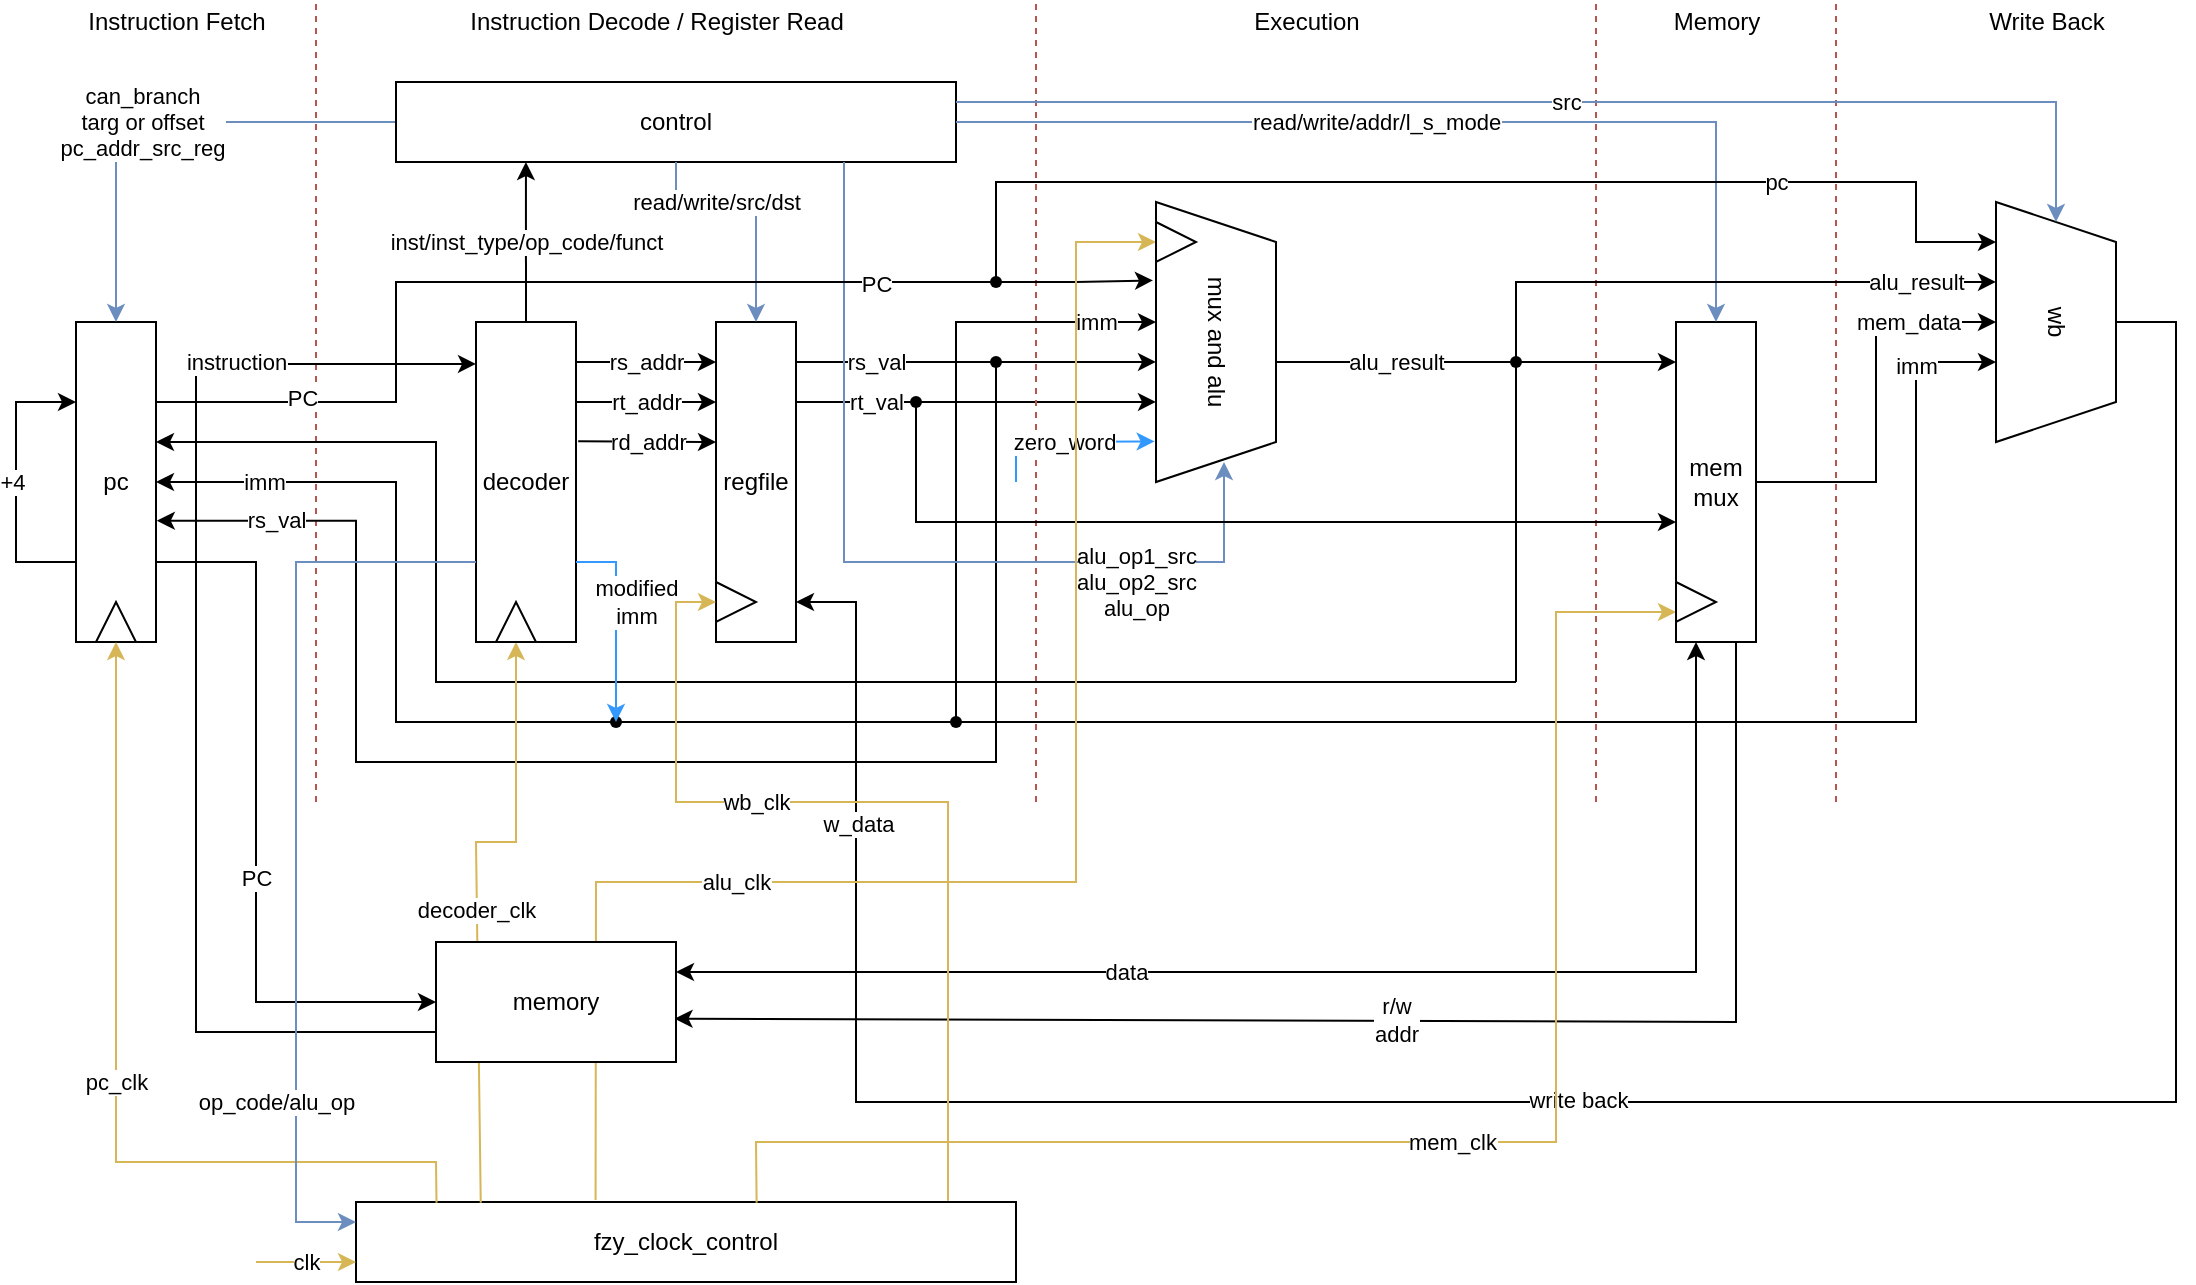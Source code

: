 <mxfile version="20.8.21" type="device"><diagram id="kXGXtVitnuVFbZN-tH9j" name="Page-1"><mxGraphModel dx="1281" dy="787" grid="1" gridSize="10" guides="1" tooltips="1" connect="1" arrows="1" fold="1" page="1" pageScale="1" pageWidth="1169" pageHeight="827" math="0" shadow="0"><root><mxCell id="0"/><mxCell id="1" parent="0"/><mxCell id="jANy_Va856jDarxAY1Pt-2" value="pc" style="rounded=0;whiteSpace=wrap;html=1;" parent="1" vertex="1"><mxGeometry x="40" y="200" width="40" height="160" as="geometry"/></mxCell><mxCell id="jANy_Va856jDarxAY1Pt-3" value="" style="endArrow=none;dashed=1;html=1;rounded=0;fillColor=#f8cecc;strokeColor=#b85450;" parent="1" edge="1"><mxGeometry width="50" height="50" relative="1" as="geometry"><mxPoint x="160" y="440" as="sourcePoint"/><mxPoint x="160" y="40" as="targetPoint"/></mxGeometry></mxCell><mxCell id="jANy_Va856jDarxAY1Pt-5" value="Instruction Fetch" style="text;html=1;align=center;verticalAlign=middle;resizable=0;points=[];autosize=1;strokeColor=none;fillColor=none;" parent="1" vertex="1"><mxGeometry x="40" y="40" width="100" height="20" as="geometry"/></mxCell><mxCell id="jANy_Va856jDarxAY1Pt-14" value="" style="endArrow=classic;html=1;rounded=0;entryX=0;entryY=0.131;entryDx=0;entryDy=0;entryPerimeter=0;exitX=0;exitY=0.75;exitDx=0;exitDy=0;" parent="1" source="gxB29SNm3O5F-fSDnflQ-1" target="jANy_Va856jDarxAY1Pt-22" edge="1"><mxGeometry x="-0.707" y="-10" width="50" height="50" relative="1" as="geometry"><mxPoint x="100" y="560" as="sourcePoint"/><mxPoint x="240" y="221" as="targetPoint"/><mxPoint as="offset"/><Array as="points"><mxPoint x="100" y="555"/><mxPoint x="100" y="221"/></Array></mxGeometry></mxCell><mxCell id="1XjAwAx6Lb6TJiuvdnYb-11" value="instruction" style="edgeLabel;html=1;align=center;verticalAlign=middle;resizable=0;points=[];" parent="jANy_Va856jDarxAY1Pt-14" vertex="1" connectable="0"><mxGeometry x="0.534" y="3" relative="1" as="geometry"><mxPoint x="18" y="2" as="offset"/></mxGeometry></mxCell><mxCell id="jANy_Va856jDarxAY1Pt-19" value="can_branch&lt;br&gt;targ or offset&lt;br&gt;pc_addr_src_reg" style="edgeStyle=segmentEdgeStyle;endArrow=classic;html=1;rounded=0;exitX=0;exitY=0.5;exitDx=0;exitDy=0;entryX=0.5;entryY=0;entryDx=0;entryDy=0;fillColor=#dae8fc;strokeColor=#6c8ebf;" parent="1" source="jANy_Va856jDarxAY1Pt-23" target="jANy_Va856jDarxAY1Pt-2" edge="1"><mxGeometry x="0.072" width="50" height="50" relative="1" as="geometry"><mxPoint x="120" y="100" as="sourcePoint"/><mxPoint x="80" y="220" as="targetPoint"/><Array as="points"><mxPoint x="60" y="100"/></Array><mxPoint x="1" as="offset"/></mxGeometry></mxCell><mxCell id="jANy_Va856jDarxAY1Pt-20" value="PC" style="endArrow=classic;html=1;rounded=0;exitX=1;exitY=0.75;exitDx=0;exitDy=0;entryX=0;entryY=0.5;entryDx=0;entryDy=0;" parent="1" source="jANy_Va856jDarxAY1Pt-2" target="gxB29SNm3O5F-fSDnflQ-1" edge="1"><mxGeometry x="0.158" width="50" height="50" relative="1" as="geometry"><mxPoint x="110" y="360" as="sourcePoint"/><mxPoint x="130" y="550" as="targetPoint"/><mxPoint y="-1" as="offset"/><Array as="points"><mxPoint x="130" y="320"/><mxPoint x="130" y="540"/></Array></mxGeometry></mxCell><mxCell id="jANy_Va856jDarxAY1Pt-22" value="decoder" style="rounded=0;whiteSpace=wrap;html=1;" parent="1" vertex="1"><mxGeometry x="240" y="200" width="50" height="160" as="geometry"/></mxCell><mxCell id="jANy_Va856jDarxAY1Pt-23" value="control" style="rounded=0;whiteSpace=wrap;html=1;" parent="1" vertex="1"><mxGeometry x="200" y="80" width="280" height="40" as="geometry"/></mxCell><mxCell id="jANy_Va856jDarxAY1Pt-26" value="inst/inst_type/op_code/funct" style="endArrow=classic;html=1;rounded=0;exitX=0.5;exitY=0;exitDx=0;exitDy=0;entryX=0.232;entryY=1;entryDx=0;entryDy=0;entryPerimeter=0;" parent="1" source="jANy_Va856jDarxAY1Pt-22" target="jANy_Va856jDarxAY1Pt-23" edge="1"><mxGeometry width="50" height="50" relative="1" as="geometry"><mxPoint x="300" y="200" as="sourcePoint"/><mxPoint x="265" y="130" as="targetPoint"/><mxPoint as="offset"/></mxGeometry></mxCell><mxCell id="jANy_Va856jDarxAY1Pt-28" value="Instruction Decode / Register Read" style="text;html=1;align=center;verticalAlign=middle;resizable=0;points=[];autosize=1;strokeColor=none;fillColor=none;" parent="1" vertex="1"><mxGeometry x="230" y="40" width="200" height="20" as="geometry"/></mxCell><mxCell id="jANy_Va856jDarxAY1Pt-29" value="regfile" style="whiteSpace=wrap;html=1;" parent="1" vertex="1"><mxGeometry x="360" y="200" width="40" height="160" as="geometry"/></mxCell><mxCell id="jANy_Va856jDarxAY1Pt-30" value="rt_addr" style="endArrow=classic;html=1;rounded=0;exitX=1;exitY=0.25;exitDx=0;exitDy=0;entryX=0;entryY=0.25;entryDx=0;entryDy=0;" parent="1" source="jANy_Va856jDarxAY1Pt-22" target="jANy_Va856jDarxAY1Pt-29" edge="1"><mxGeometry width="50" height="50" relative="1" as="geometry"><mxPoint x="240" y="340" as="sourcePoint"/><mxPoint x="290" y="290" as="targetPoint"/></mxGeometry></mxCell><mxCell id="jANy_Va856jDarxAY1Pt-31" value="rs_addr" style="endArrow=classic;html=1;rounded=0;" parent="1" edge="1"><mxGeometry width="50" height="50" relative="1" as="geometry"><mxPoint x="290" y="220" as="sourcePoint"/><mxPoint x="360" y="220" as="targetPoint"/></mxGeometry></mxCell><mxCell id="jANy_Va856jDarxAY1Pt-36" value="imm" style="edgeStyle=elbowEdgeStyle;elbow=horizontal;endArrow=classic;html=1;rounded=0;entryX=1;entryY=0.5;entryDx=0;entryDy=0;" parent="1" target="jANy_Va856jDarxAY1Pt-2" edge="1"><mxGeometry x="0.684" width="50" height="50" relative="1" as="geometry"><mxPoint x="300" y="400" as="sourcePoint"/><mxPoint x="280" y="340" as="targetPoint"/><Array as="points"><mxPoint x="200" y="350"/></Array><mxPoint as="offset"/></mxGeometry></mxCell><mxCell id="jANy_Va856jDarxAY1Pt-41" value="rs_val" style="edgeStyle=elbowEdgeStyle;elbow=horizontal;endArrow=classic;html=1;rounded=0;entryX=0.571;entryY=1;entryDx=0;entryDy=0;entryPerimeter=0;" parent="1" target="Ykakdfic_UmWaNhS7Apf-10" edge="1"><mxGeometry x="-0.556" width="50" height="50" relative="1" as="geometry"><mxPoint x="400" y="220" as="sourcePoint"/><mxPoint x="560" y="220" as="targetPoint"/><mxPoint as="offset"/><Array as="points"><mxPoint x="550" y="220"/></Array></mxGeometry></mxCell><mxCell id="jANy_Va856jDarxAY1Pt-42" value="rt_val" style="edgeStyle=elbowEdgeStyle;elbow=horizontal;endArrow=classic;html=1;rounded=0;entryX=0.714;entryY=1;entryDx=0;entryDy=0;entryPerimeter=0;" parent="1" target="Ykakdfic_UmWaNhS7Apf-10" edge="1"><mxGeometry x="-0.556" width="50" height="50" relative="1" as="geometry"><mxPoint x="400" y="240" as="sourcePoint"/><mxPoint x="550" y="220" as="targetPoint"/><mxPoint as="offset"/><Array as="points"><mxPoint x="560" y="240"/><mxPoint x="540" y="240"/></Array></mxGeometry></mxCell><mxCell id="Ykakdfic_UmWaNhS7Apf-1" value="" style="endArrow=none;dashed=1;html=1;rounded=0;fillColor=#f8cecc;strokeColor=#b85450;" parent="1" edge="1"><mxGeometry width="50" height="50" relative="1" as="geometry"><mxPoint x="520" y="440" as="sourcePoint"/><mxPoint x="520" y="40" as="targetPoint"/></mxGeometry></mxCell><mxCell id="Ykakdfic_UmWaNhS7Apf-2" value="Execution" style="text;html=1;align=center;verticalAlign=middle;resizable=0;points=[];autosize=1;strokeColor=none;fillColor=none;" parent="1" vertex="1"><mxGeometry x="620" y="40" width="70" height="20" as="geometry"/></mxCell><mxCell id="Ykakdfic_UmWaNhS7Apf-5" value="rs_val" style="edgeStyle=segmentEdgeStyle;endArrow=classic;html=1;rounded=0;entryX=1.01;entryY=0.621;entryDx=0;entryDy=0;entryPerimeter=0;" parent="1" target="jANy_Va856jDarxAY1Pt-2" edge="1"><mxGeometry x="0.839" width="50" height="50" relative="1" as="geometry"><mxPoint x="500" y="220" as="sourcePoint"/><mxPoint x="220" y="400" as="targetPoint"/><Array as="points"><mxPoint x="500" y="420"/><mxPoint x="180" y="420"/><mxPoint x="180" y="299"/></Array><mxPoint as="offset"/></mxGeometry></mxCell><mxCell id="Ykakdfic_UmWaNhS7Apf-10" value="mux and alu" style="shape=trapezoid;perimeter=trapezoidPerimeter;whiteSpace=wrap;html=1;fixedSize=1;rotation=90;" parent="1" vertex="1"><mxGeometry x="540" y="180" width="140" height="60" as="geometry"/></mxCell><mxCell id="Ykakdfic_UmWaNhS7Apf-12" value="imm" style="edgeStyle=elbowEdgeStyle;elbow=horizontal;endArrow=classic;html=1;rounded=0;entryX=0.429;entryY=1;entryDx=0;entryDy=0;entryPerimeter=0;" parent="1" target="Ykakdfic_UmWaNhS7Apf-10" edge="1"><mxGeometry x="0.875" width="50" height="50" relative="1" as="geometry"><mxPoint x="300" y="400" as="sourcePoint"/><mxPoint x="420" y="270" as="targetPoint"/><Array as="points"><mxPoint x="480" y="210"/><mxPoint x="480" y="300"/><mxPoint x="510" y="200"/><mxPoint x="500" y="340"/></Array><mxPoint as="offset"/></mxGeometry></mxCell><mxCell id="Ykakdfic_UmWaNhS7Apf-13" value="alu_op1_src&lt;br&gt;alu_op2_src&lt;br&gt;alu_op" style="edgeStyle=segmentEdgeStyle;endArrow=classic;html=1;rounded=0;fillColor=#dae8fc;strokeColor=#6c8ebf;" parent="1" edge="1"><mxGeometry x="0.573" y="-10" width="50" height="50" relative="1" as="geometry"><mxPoint x="424" y="120" as="sourcePoint"/><mxPoint x="614" y="270" as="targetPoint"/><Array as="points"><mxPoint x="424" y="320"/><mxPoint x="614" y="320"/></Array><mxPoint as="offset"/></mxGeometry></mxCell><mxCell id="Ykakdfic_UmWaNhS7Apf-37" value="alu_result" style="endArrow=none;html=1;rounded=0;" parent="1" edge="1"><mxGeometry x="-0.571" width="50" height="50" relative="1" as="geometry"><mxPoint x="640" y="220" as="sourcePoint"/><mxPoint x="760" y="380" as="targetPoint"/><Array as="points"><mxPoint x="760" y="220"/></Array><mxPoint as="offset"/></mxGeometry></mxCell><mxCell id="Ykakdfic_UmWaNhS7Apf-38" value="" style="edgeStyle=elbowEdgeStyle;elbow=horizontal;endArrow=classic;html=1;rounded=0;entryX=1;entryY=0.375;entryDx=0;entryDy=0;entryPerimeter=0;" parent="1" target="jANy_Va856jDarxAY1Pt-2" edge="1"><mxGeometry x="0.8" width="50" height="50" relative="1" as="geometry"><mxPoint x="760" y="380" as="sourcePoint"/><mxPoint x="130" y="260" as="targetPoint"/><Array as="points"><mxPoint x="220" y="320"/></Array><mxPoint as="offset"/></mxGeometry></mxCell><mxCell id="Ykakdfic_UmWaNhS7Apf-40" value="read/write/src/dst" style="edgeStyle=elbowEdgeStyle;elbow=vertical;endArrow=classic;html=1;rounded=0;exitX=0.5;exitY=1;exitDx=0;exitDy=0;entryX=0.5;entryY=0;entryDx=0;entryDy=0;fillColor=#dae8fc;strokeColor=#6c8ebf;" parent="1" source="jANy_Va856jDarxAY1Pt-23" target="jANy_Va856jDarxAY1Pt-29" edge="1"><mxGeometry x="-0.333" width="50" height="50" relative="1" as="geometry"><mxPoint x="330" y="190" as="sourcePoint"/><mxPoint x="380" y="140" as="targetPoint"/><Array as="points"><mxPoint x="340" y="140"/><mxPoint x="340" y="140"/><mxPoint x="350" y="140"/></Array><mxPoint as="offset"/></mxGeometry></mxCell><mxCell id="Ykakdfic_UmWaNhS7Apf-42" value="" style="endArrow=none;dashed=1;html=1;rounded=0;fillColor=#f8cecc;strokeColor=#b85450;" parent="1" edge="1"><mxGeometry width="50" height="50" relative="1" as="geometry"><mxPoint x="800" y="440" as="sourcePoint"/><mxPoint x="800" y="40" as="targetPoint"/></mxGeometry></mxCell><mxCell id="Ykakdfic_UmWaNhS7Apf-43" value="mem&lt;br&gt;mux" style="whiteSpace=wrap;html=1;" parent="1" vertex="1"><mxGeometry x="840" y="200" width="40" height="160" as="geometry"/></mxCell><mxCell id="Ykakdfic_UmWaNhS7Apf-44" value="read/write/addr/l_s_mode" style="edgeStyle=segmentEdgeStyle;endArrow=classic;html=1;rounded=0;exitX=1;exitY=0.5;exitDx=0;exitDy=0;fillColor=#dae8fc;strokeColor=#6c8ebf;" parent="1" source="jANy_Va856jDarxAY1Pt-23" edge="1"><mxGeometry x="-0.125" width="50" height="50" relative="1" as="geometry"><mxPoint x="590" y="90" as="sourcePoint"/><mxPoint x="860" y="200" as="targetPoint"/><Array as="points"><mxPoint x="860" y="100"/><mxPoint x="860" y="200"/></Array><mxPoint as="offset"/></mxGeometry></mxCell><mxCell id="Ykakdfic_UmWaNhS7Apf-45" value="" style="edgeStyle=segmentEdgeStyle;endArrow=classic;html=1;rounded=0;entryX=0;entryY=0.625;entryDx=0;entryDy=0;entryPerimeter=0;" parent="1" target="Ykakdfic_UmWaNhS7Apf-43" edge="1"><mxGeometry width="50" height="50" relative="1" as="geometry"><mxPoint x="460" y="240" as="sourcePoint"/><mxPoint x="830" y="300" as="targetPoint"/><Array as="points"><mxPoint x="460" y="300"/></Array></mxGeometry></mxCell><mxCell id="Ykakdfic_UmWaNhS7Apf-46" value="" style="endArrow=classic;html=1;rounded=0;entryX=0;entryY=0.125;entryDx=0;entryDy=0;entryPerimeter=0;" parent="1" target="Ykakdfic_UmWaNhS7Apf-43" edge="1"><mxGeometry width="50" height="50" relative="1" as="geometry"><mxPoint x="740" y="220" as="sourcePoint"/><mxPoint x="750" y="220" as="targetPoint"/></mxGeometry></mxCell><mxCell id="Ykakdfic_UmWaNhS7Apf-50" value="r/w&lt;br&gt;addr" style="endArrow=classic;html=1;rounded=0;exitX=0.75;exitY=1;exitDx=0;exitDy=0;entryX=0.994;entryY=0.639;entryDx=0;entryDy=0;entryPerimeter=0;" parent="1" target="gxB29SNm3O5F-fSDnflQ-1" edge="1"><mxGeometry width="50" height="50" relative="1" as="geometry"><mxPoint x="870" y="360" as="sourcePoint"/><mxPoint x="870" y="550" as="targetPoint"/><mxPoint as="offset"/><Array as="points"><mxPoint x="870" y="550"/></Array></mxGeometry></mxCell><mxCell id="Ykakdfic_UmWaNhS7Apf-52" value="data" style="endArrow=classic;startArrow=classic;html=1;rounded=0;exitX=1;exitY=0.25;exitDx=0;exitDy=0;" parent="1" source="gxB29SNm3O5F-fSDnflQ-1" edge="1"><mxGeometry x="-0.333" width="50" height="50" relative="1" as="geometry"><mxPoint x="850" y="480" as="sourcePoint"/><mxPoint x="850" y="360" as="targetPoint"/><mxPoint as="offset"/><Array as="points"><mxPoint x="850" y="525"/></Array></mxGeometry></mxCell><mxCell id="Ykakdfic_UmWaNhS7Apf-53" value="Memory" style="text;html=1;align=center;verticalAlign=middle;resizable=0;points=[];autosize=1;strokeColor=none;fillColor=none;" parent="1" vertex="1"><mxGeometry x="830" y="40" width="60" height="20" as="geometry"/></mxCell><mxCell id="Ykakdfic_UmWaNhS7Apf-54" value="" style="endArrow=none;dashed=1;html=1;rounded=0;fillColor=#f8cecc;strokeColor=#b85450;" parent="1" edge="1"><mxGeometry width="50" height="50" relative="1" as="geometry"><mxPoint x="920" y="440" as="sourcePoint"/><mxPoint x="920" y="40" as="targetPoint"/></mxGeometry></mxCell><mxCell id="Ykakdfic_UmWaNhS7Apf-55" value="rd_addr" style="endArrow=classic;html=1;rounded=0;exitX=1.022;exitY=0.373;exitDx=0;exitDy=0;entryX=0;entryY=0.25;entryDx=0;entryDy=0;exitPerimeter=0;" parent="1" source="jANy_Va856jDarxAY1Pt-22" edge="1"><mxGeometry width="50" height="50" relative="1" as="geometry"><mxPoint x="280" y="260" as="sourcePoint"/><mxPoint x="360" y="260" as="targetPoint"/></mxGeometry></mxCell><mxCell id="Ykakdfic_UmWaNhS7Apf-56" value="Write Back" style="text;html=1;align=center;verticalAlign=middle;resizable=0;points=[];autosize=1;strokeColor=none;fillColor=none;" parent="1" vertex="1"><mxGeometry x="990" y="40" width="70" height="20" as="geometry"/></mxCell><mxCell id="Ykakdfic_UmWaNhS7Apf-58" value="wb" style="shape=trapezoid;perimeter=trapezoidPerimeter;whiteSpace=wrap;html=1;fixedSize=1;rotation=90;" parent="1" vertex="1"><mxGeometry x="970" y="170" width="120" height="60" as="geometry"/></mxCell><mxCell id="Ykakdfic_UmWaNhS7Apf-64" value="pc" style="edgeStyle=segmentEdgeStyle;endArrow=classic;html=1;rounded=0;entryX=0.167;entryY=1;entryDx=0;entryDy=0;entryPerimeter=0;" parent="1" target="Ykakdfic_UmWaNhS7Apf-58" edge="1"><mxGeometry x="0.517" width="50" height="50" relative="1" as="geometry"><mxPoint x="500" y="180" as="sourcePoint"/><mxPoint x="960" y="170" as="targetPoint"/><Array as="points"><mxPoint x="500" y="130"/><mxPoint x="960" y="130"/><mxPoint x="960" y="160"/></Array><mxPoint as="offset"/></mxGeometry></mxCell><mxCell id="Ykakdfic_UmWaNhS7Apf-83" value="src" style="endArrow=classic;html=1;rounded=0;exitX=1;exitY=0.25;exitDx=0;exitDy=0;entryX=0;entryY=0.5;entryDx=0;entryDy=0;fillColor=#dae8fc;strokeColor=#6c8ebf;" parent="1" source="jANy_Va856jDarxAY1Pt-23" target="Ykakdfic_UmWaNhS7Apf-58" edge="1"><mxGeometry width="50" height="50" relative="1" as="geometry"><mxPoint x="730" y="250" as="sourcePoint"/><mxPoint x="1000" y="90" as="targetPoint"/><Array as="points"><mxPoint x="1030" y="90"/></Array></mxGeometry></mxCell><mxCell id="Ykakdfic_UmWaNhS7Apf-84" value="alu_result" style="endArrow=classic;html=1;rounded=0;entryX=0.333;entryY=1;entryDx=0;entryDy=0;entryPerimeter=0;" parent="1" target="Ykakdfic_UmWaNhS7Apf-58" edge="1"><mxGeometry x="0.714" width="50" height="50" relative="1" as="geometry"><mxPoint x="760" y="220" as="sourcePoint"/><mxPoint x="900" y="190" as="targetPoint"/><Array as="points"><mxPoint x="760" y="180"/><mxPoint x="930" y="180"/></Array><mxPoint as="offset"/></mxGeometry></mxCell><mxCell id="Ykakdfic_UmWaNhS7Apf-85" value="mem_data" style="endArrow=classic;html=1;rounded=0;exitX=1;exitY=0.5;exitDx=0;exitDy=0;entryX=0.5;entryY=1;entryDx=0;entryDy=0;" parent="1" source="Ykakdfic_UmWaNhS7Apf-43" target="Ykakdfic_UmWaNhS7Apf-58" edge="1"><mxGeometry x="0.556" width="50" height="50" relative="1" as="geometry"><mxPoint x="830" y="290" as="sourcePoint"/><mxPoint x="1000" y="220" as="targetPoint"/><Array as="points"><mxPoint x="940" y="280"/><mxPoint x="940" y="200"/></Array><mxPoint as="offset"/></mxGeometry></mxCell><mxCell id="Ykakdfic_UmWaNhS7Apf-86" value="imm" style="endArrow=classic;html=1;rounded=0;entryX=0.667;entryY=1;entryDx=0;entryDy=0;entryPerimeter=0;" parent="1" target="Ykakdfic_UmWaNhS7Apf-58" edge="1"><mxGeometry x="0.882" width="50" height="50" relative="1" as="geometry"><mxPoint x="480" y="400" as="sourcePoint"/><mxPoint x="980" y="260" as="targetPoint"/><Array as="points"><mxPoint x="960" y="400"/><mxPoint x="960" y="220"/></Array><mxPoint as="offset"/></mxGeometry></mxCell><mxCell id="Ykakdfic_UmWaNhS7Apf-88" value="" style="edgeStyle=segmentEdgeStyle;endArrow=classic;html=1;rounded=0;exitX=0.5;exitY=0;exitDx=0;exitDy=0;" parent="1" source="Ykakdfic_UmWaNhS7Apf-58" edge="1"><mxGeometry width="50" height="50" relative="1" as="geometry"><mxPoint x="1065" y="200" as="sourcePoint"/><mxPoint x="400" y="340" as="targetPoint"/><Array as="points"><mxPoint x="1090" y="200"/><mxPoint x="1090" y="590"/><mxPoint x="430" y="590"/><mxPoint x="430" y="340"/></Array></mxGeometry></mxCell><mxCell id="1XjAwAx6Lb6TJiuvdnYb-10" value="write back" style="edgeLabel;html=1;align=center;verticalAlign=middle;resizable=0;points=[];" parent="Ykakdfic_UmWaNhS7Apf-88" vertex="1" connectable="0"><mxGeometry x="0.058" y="-1" relative="1" as="geometry"><mxPoint as="offset"/></mxGeometry></mxCell><mxCell id="1XjAwAx6Lb6TJiuvdnYb-12" value="w_data" style="edgeLabel;html=1;align=center;verticalAlign=middle;resizable=0;points=[];" parent="Ykakdfic_UmWaNhS7Apf-88" vertex="1" connectable="0"><mxGeometry x="0.793" y="-1" relative="1" as="geometry"><mxPoint as="offset"/></mxGeometry></mxCell><mxCell id="Ykakdfic_UmWaNhS7Apf-93" value="" style="shape=waypoint;sketch=0;fillStyle=solid;size=6;pointerEvents=1;points=[];fillColor=none;resizable=0;rotatable=0;perimeter=centerPerimeter;snapToPoint=1;connectable=0;allowArrows=0;recursiveResize=0;" parent="1" vertex="1"><mxGeometry x="460" y="380" width="40" height="40" as="geometry"/></mxCell><mxCell id="Ykakdfic_UmWaNhS7Apf-94" value="" style="shape=waypoint;sketch=0;fillStyle=solid;size=6;pointerEvents=1;points=[];fillColor=none;resizable=0;rotatable=0;perimeter=centerPerimeter;snapToPoint=1;connectable=0;allowArrows=0;recursiveResize=0;" parent="1" vertex="1"><mxGeometry x="290" y="380" width="40" height="40" as="geometry"/></mxCell><mxCell id="Ykakdfic_UmWaNhS7Apf-96" value="" style="shape=waypoint;sketch=0;fillStyle=solid;size=6;pointerEvents=1;points=[];fillColor=none;resizable=0;rotatable=0;perimeter=centerPerimeter;snapToPoint=1;connectable=0;allowArrows=0;recursiveResize=0;" parent="1" vertex="1"><mxGeometry x="480" y="200" width="40" height="40" as="geometry"/></mxCell><mxCell id="Ykakdfic_UmWaNhS7Apf-97" value="" style="shape=waypoint;sketch=0;fillStyle=solid;size=6;pointerEvents=1;points=[];fillColor=none;resizable=0;rotatable=0;perimeter=centerPerimeter;snapToPoint=1;connectable=0;allowArrows=0;recursiveResize=0;" parent="1" vertex="1"><mxGeometry x="740" y="200" width="40" height="40" as="geometry"/></mxCell><mxCell id="Ykakdfic_UmWaNhS7Apf-98" value="" style="shape=waypoint;sketch=0;fillStyle=solid;size=6;pointerEvents=1;points=[];fillColor=none;resizable=0;rotatable=0;perimeter=centerPerimeter;snapToPoint=1;connectable=0;allowArrows=0;recursiveResize=0;" parent="1" vertex="1"><mxGeometry x="440" y="220" width="40" height="40" as="geometry"/></mxCell><mxCell id="Ykakdfic_UmWaNhS7Apf-99" value="" style="shape=waypoint;sketch=0;fillStyle=solid;size=6;pointerEvents=1;points=[];fillColor=none;resizable=0;rotatable=0;perimeter=centerPerimeter;snapToPoint=1;connectable=0;allowArrows=0;recursiveResize=0;" parent="1" vertex="1"><mxGeometry x="480" y="160" width="40" height="40" as="geometry"/></mxCell><mxCell id="8yU01PT0Piwa1YBttkUz-11" value="" style="triangle;whiteSpace=wrap;html=1;rotation=-90;" parent="1" vertex="1"><mxGeometry x="50" y="340" width="20" height="20" as="geometry"/></mxCell><mxCell id="8yU01PT0Piwa1YBttkUz-17" value="" style="triangle;whiteSpace=wrap;html=1;rotation=0;" parent="1" vertex="1"><mxGeometry x="360" y="330" width="20" height="20" as="geometry"/></mxCell><mxCell id="1XjAwAx6Lb6TJiuvdnYb-8" value="" style="endArrow=classic;html=1;rounded=0;exitX=0;exitY=0.75;exitDx=0;exitDy=0;entryX=0;entryY=0.25;entryDx=0;entryDy=0;" parent="1" source="jANy_Va856jDarxAY1Pt-2" target="jANy_Va856jDarxAY1Pt-2" edge="1"><mxGeometry width="50" height="50" relative="1" as="geometry"><mxPoint x="280" y="530" as="sourcePoint"/><mxPoint x="330" y="480" as="targetPoint"/><Array as="points"><mxPoint x="10" y="320"/><mxPoint x="10" y="290"/><mxPoint x="10" y="240"/></Array></mxGeometry></mxCell><mxCell id="1XjAwAx6Lb6TJiuvdnYb-9" value="+4" style="edgeLabel;html=1;align=center;verticalAlign=middle;resizable=0;points=[];" parent="1XjAwAx6Lb6TJiuvdnYb-8" vertex="1" connectable="0"><mxGeometry x="-0.157" y="2" relative="1" as="geometry"><mxPoint y="-11" as="offset"/></mxGeometry></mxCell><mxCell id="1XjAwAx6Lb6TJiuvdnYb-13" value="" style="endArrow=classic;html=1;rounded=0;entryX=0.28;entryY=1.025;entryDx=0;entryDy=0;exitX=1;exitY=0.25;exitDx=0;exitDy=0;entryPerimeter=0;" parent="1" source="jANy_Va856jDarxAY1Pt-2" target="Ykakdfic_UmWaNhS7Apf-10" edge="1"><mxGeometry width="50" height="50" relative="1" as="geometry"><mxPoint x="180" y="175" as="sourcePoint"/><mxPoint x="520" y="340" as="targetPoint"/><Array as="points"><mxPoint x="140" y="240"/><mxPoint x="200" y="240"/><mxPoint x="200" y="180"/><mxPoint x="370" y="180"/><mxPoint x="540" y="180"/></Array></mxGeometry></mxCell><mxCell id="1XjAwAx6Lb6TJiuvdnYb-14" value="PC" style="edgeLabel;html=1;align=center;verticalAlign=middle;resizable=0;points=[];" parent="1XjAwAx6Lb6TJiuvdnYb-13" vertex="1" connectable="0"><mxGeometry x="0.504" y="-1" relative="1" as="geometry"><mxPoint as="offset"/></mxGeometry></mxCell><mxCell id="1XjAwAx6Lb6TJiuvdnYb-15" value="PC" style="edgeLabel;html=1;align=center;verticalAlign=middle;resizable=0;points=[];" parent="1XjAwAx6Lb6TJiuvdnYb-13" vertex="1" connectable="0"><mxGeometry x="-0.739" y="2" relative="1" as="geometry"><mxPoint as="offset"/></mxGeometry></mxCell><mxCell id="1XjAwAx6Lb6TJiuvdnYb-19" value="zero_word" style="endArrow=classic;html=1;rounded=0;strokeColor=#3399FF;fillColor=#66B2FF;entryX=0.855;entryY=1.011;entryDx=0;entryDy=0;entryPerimeter=0;" parent="1" target="Ykakdfic_UmWaNhS7Apf-10" edge="1"><mxGeometry width="50" height="50" relative="1" as="geometry"><mxPoint x="510" y="280" as="sourcePoint"/><mxPoint x="870" y="320" as="targetPoint"/><Array as="points"><mxPoint x="510" y="260"/></Array></mxGeometry></mxCell><mxCell id="1XjAwAx6Lb6TJiuvdnYb-21" value="modified&lt;br&gt;imm" style="endArrow=classic;html=1;rounded=0;strokeColor=#3399FF;fillColor=#66B2FF;exitX=1;exitY=0.75;exitDx=0;exitDy=0;" parent="1" source="jANy_Va856jDarxAY1Pt-22" edge="1"><mxGeometry x="-0.2" y="10" width="50" height="50" relative="1" as="geometry"><mxPoint x="830" y="400" as="sourcePoint"/><mxPoint x="310" y="400" as="targetPoint"/><Array as="points"><mxPoint x="310" y="320"/></Array><mxPoint as="offset"/></mxGeometry></mxCell><mxCell id="Y-d3uFjnr0EEjv2trUjg-18" value="fzy_clock_control" style="rounded=0;whiteSpace=wrap;html=1;" parent="1" vertex="1"><mxGeometry x="180" y="640" width="330" height="40" as="geometry"/></mxCell><mxCell id="Y-d3uFjnr0EEjv2trUjg-19" value="clk" style="endArrow=classic;html=1;rounded=0;entryX=0;entryY=0.75;entryDx=0;entryDy=0;fillColor=#fff2cc;strokeColor=#d6b656;" parent="1" target="Y-d3uFjnr0EEjv2trUjg-18" edge="1"><mxGeometry width="50" height="50" relative="1" as="geometry"><mxPoint x="130" y="670" as="sourcePoint"/><mxPoint x="370" y="400" as="targetPoint"/></mxGeometry></mxCell><mxCell id="Y-d3uFjnr0EEjv2trUjg-20" value="pc_clk" style="endArrow=classic;html=1;rounded=0;exitX=0.122;exitY=0.008;exitDx=0;exitDy=0;exitPerimeter=0;fillColor=#fff2cc;strokeColor=#d6b656;entryX=0;entryY=0.5;entryDx=0;entryDy=0;" parent="1" source="Y-d3uFjnr0EEjv2trUjg-18" edge="1" target="8yU01PT0Piwa1YBttkUz-11"><mxGeometry width="50" height="50" relative="1" as="geometry"><mxPoint x="220" y="630" as="sourcePoint"/><mxPoint x="220" y="600" as="targetPoint"/><Array as="points"><mxPoint x="220" y="620"/><mxPoint x="60" y="620"/></Array></mxGeometry></mxCell><mxCell id="Y-d3uFjnr0EEjv2trUjg-21" value="" style="endArrow=classic;html=1;rounded=0;exitX=0.189;exitY=0.008;exitDx=0;exitDy=0;fillColor=#fff2cc;strokeColor=#d6b656;exitPerimeter=0;entryX=0;entryY=0.5;entryDx=0;entryDy=0;" parent="1" source="Y-d3uFjnr0EEjv2trUjg-18" edge="1" target="Y-d3uFjnr0EEjv2trUjg-28"><mxGeometry width="50" height="50" relative="1" as="geometry"><mxPoint x="230.08" y="650" as="sourcePoint"/><mxPoint x="200" y="460" as="targetPoint"/><Array as="points"><mxPoint x="240" y="460"/><mxPoint x="260" y="460"/></Array></mxGeometry></mxCell><mxCell id="70VQRKcg7mXcqPSE5_gB-5" value="decoder_clk" style="edgeLabel;html=1;align=center;verticalAlign=middle;resizable=0;points=[];" vertex="1" connectable="0" parent="Y-d3uFjnr0EEjv2trUjg-21"><mxGeometry x="-0.023" y="1" relative="1" as="geometry"><mxPoint as="offset"/></mxGeometry></mxCell><mxCell id="Y-d3uFjnr0EEjv2trUjg-22" value="alu_clk" style="endArrow=classic;html=1;rounded=0;exitX=0.363;exitY=-0.025;exitDx=0;exitDy=0;fillColor=#fff2cc;strokeColor=#d6b656;exitPerimeter=0;entryX=0;entryY=0.5;entryDx=0;entryDy=0;" parent="1" source="Y-d3uFjnr0EEjv2trUjg-18" edge="1" target="Y-d3uFjnr0EEjv2trUjg-29"><mxGeometry x="-0.397" width="50" height="50" relative="1" as="geometry"><mxPoint x="240.08" y="660" as="sourcePoint"/><mxPoint x="300" y="600" as="targetPoint"/><Array as="points"><mxPoint x="300" y="480"/><mxPoint x="540" y="480"/><mxPoint x="540" y="160"/></Array><mxPoint as="offset"/></mxGeometry></mxCell><mxCell id="Y-d3uFjnr0EEjv2trUjg-23" value="mem_clk" style="endArrow=classic;html=1;rounded=0;exitX=0.607;exitY=0.008;exitDx=0;exitDy=0;exitPerimeter=0;fillColor=#fff2cc;strokeColor=#d6b656;entryX=0;entryY=0.75;entryDx=0;entryDy=0;" parent="1" source="Y-d3uFjnr0EEjv2trUjg-18" edge="1" target="Y-d3uFjnr0EEjv2trUjg-33"><mxGeometry x="0.001" width="50" height="50" relative="1" as="geometry"><mxPoint x="250.08" y="670" as="sourcePoint"/><mxPoint x="350" y="600" as="targetPoint"/><Array as="points"><mxPoint x="380" y="610"/><mxPoint x="780" y="610"/><mxPoint x="780" y="345"/></Array><mxPoint as="offset"/></mxGeometry></mxCell><mxCell id="Y-d3uFjnr0EEjv2trUjg-24" value="wb_clk" style="endArrow=classic;html=1;rounded=0;exitX=0.897;exitY=-0.017;exitDx=0;exitDy=0;exitPerimeter=0;fillColor=#fff2cc;strokeColor=#d6b656;entryX=0;entryY=0.5;entryDx=0;entryDy=0;" parent="1" source="Y-d3uFjnr0EEjv2trUjg-18" edge="1" target="8yU01PT0Piwa1YBttkUz-17"><mxGeometry x="0.297" width="50" height="50" relative="1" as="geometry"><mxPoint x="260.08" y="680" as="sourcePoint"/><mxPoint x="470" y="610" as="targetPoint"/><Array as="points"><mxPoint x="476" y="440"/><mxPoint x="340" y="440"/><mxPoint x="340" y="340"/></Array><mxPoint as="offset"/></mxGeometry></mxCell><mxCell id="Y-d3uFjnr0EEjv2trUjg-25" value="op_code/alu_op" style="endArrow=classic;html=1;rounded=0;entryX=0;entryY=0.25;entryDx=0;entryDy=0;fillColor=#dae8fc;strokeColor=#6c8ebf;exitX=0;exitY=0.75;exitDx=0;exitDy=0;" parent="1" edge="1"><mxGeometry x="0.6" y="-10" width="50" height="50" relative="1" as="geometry"><mxPoint x="240" y="320" as="sourcePoint"/><mxPoint x="180" y="650" as="targetPoint"/><Array as="points"><mxPoint x="150" y="320"/><mxPoint x="150" y="650"/></Array><mxPoint as="offset"/></mxGeometry></mxCell><mxCell id="Y-d3uFjnr0EEjv2trUjg-28" value="" style="triangle;whiteSpace=wrap;html=1;rotation=-90;" parent="1" vertex="1"><mxGeometry x="250" y="340" width="20" height="20" as="geometry"/></mxCell><mxCell id="Y-d3uFjnr0EEjv2trUjg-29" value="" style="triangle;whiteSpace=wrap;html=1;rotation=0;" parent="1" vertex="1"><mxGeometry x="580" y="150" width="20" height="20" as="geometry"/></mxCell><mxCell id="Y-d3uFjnr0EEjv2trUjg-33" value="" style="triangle;whiteSpace=wrap;html=1;rotation=0;" parent="1" vertex="1"><mxGeometry x="840" y="330" width="20" height="20" as="geometry"/></mxCell><mxCell id="gxB29SNm3O5F-fSDnflQ-1" value="memory" style="rounded=0;whiteSpace=wrap;html=1;" parent="1" vertex="1"><mxGeometry x="220" y="510" width="120" height="60" as="geometry"/></mxCell></root></mxGraphModel></diagram></mxfile>